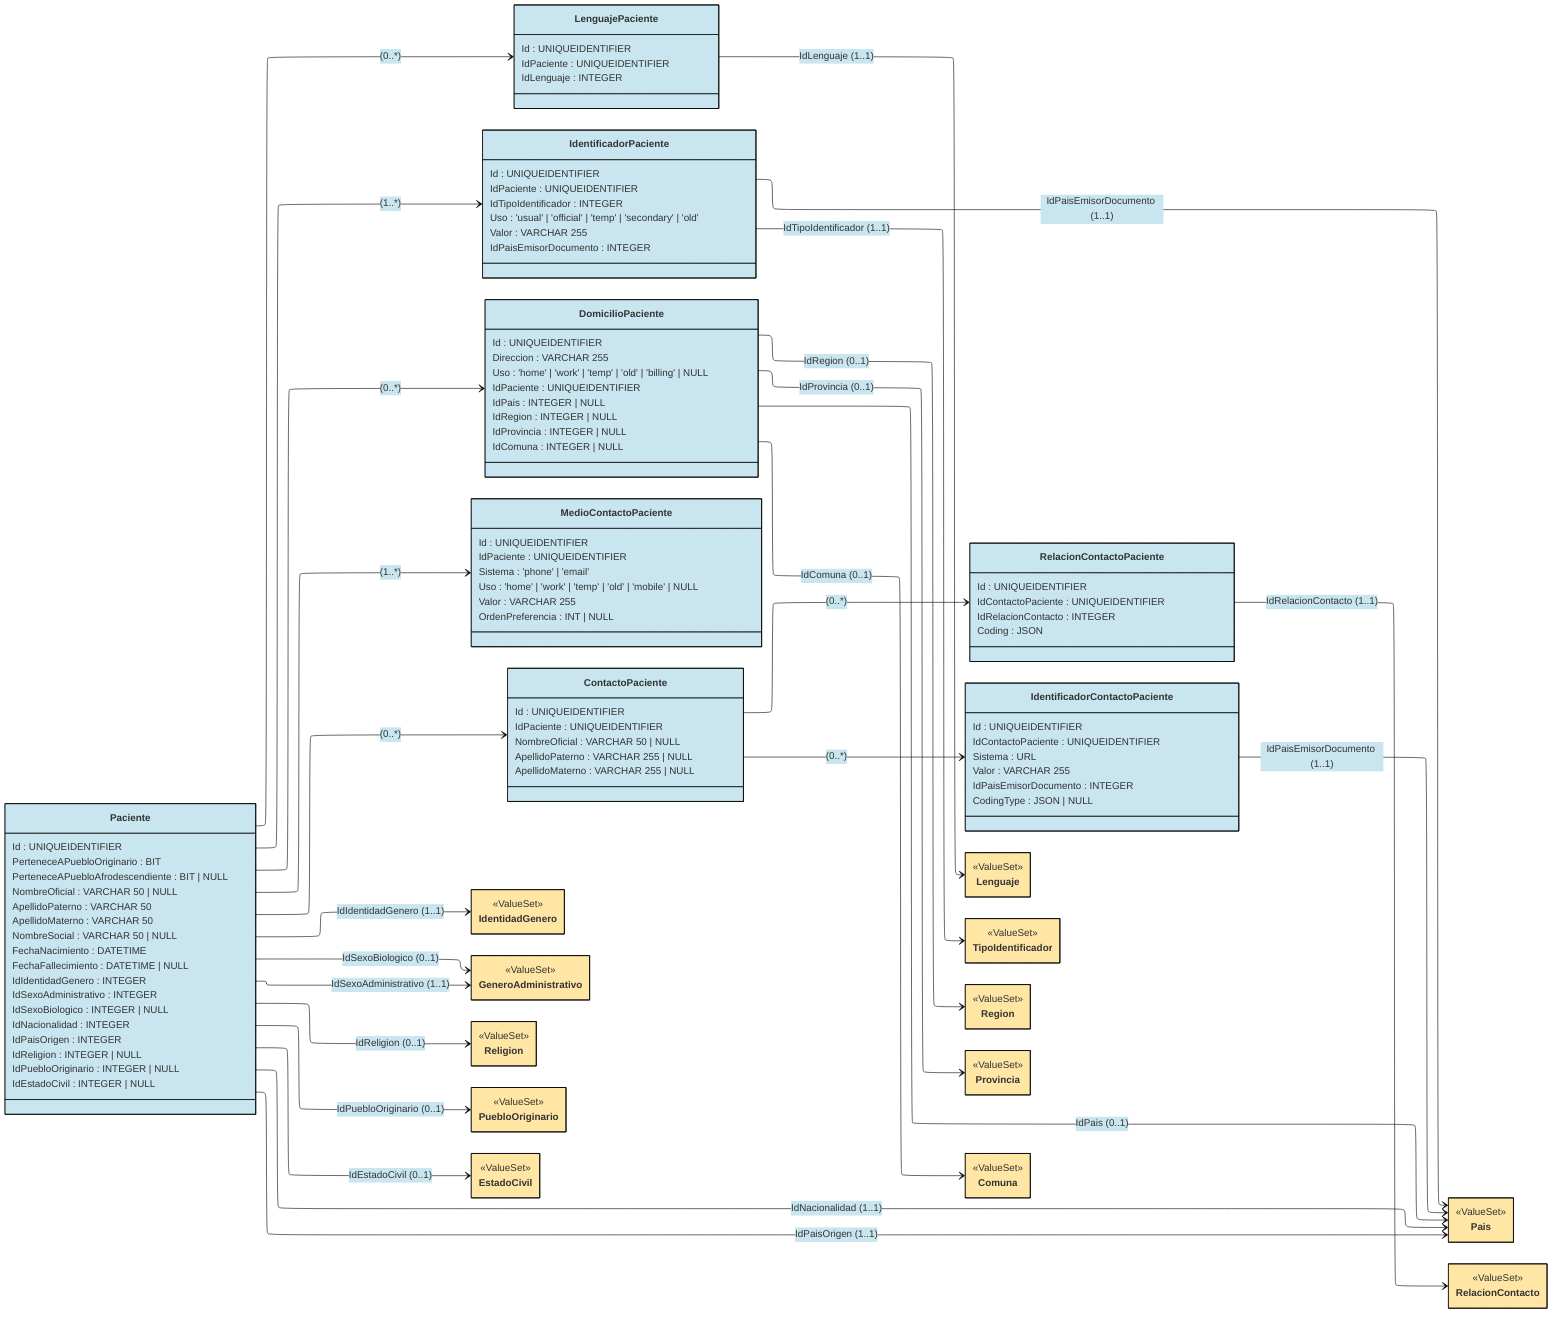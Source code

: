 ---
config:
  layout: elk
  theme: base
  class:
    hideEmptyMembersBox: true
  themeVariables:
    primaryBorderColor: "#000000"
    primaryColor: "#C9E6F0"
---

classDiagram
direction LR

%% Pendientes:
%% - generalPractitioner
%% - nombre oficial y nombre social deben ser una lista en vez de un valor unico
class Paciente {
  Id : UNIQUEIDENTIFIER
  PerteneceAPuebloOriginario : BIT
  PerteneceAPuebloAfrodescendiente : BIT | NULL
  %% Cada nombre está delimitado por el carácter "|"
  NombreOficial : VARCHAR 50 | NULL
  ApellidoPaterno : VARCHAR 50
  ApellidoMaterno : VARCHAR 50
  %% Cada nombre está delimitado por el carácter "|"
  NombreSocial : VARCHAR 50 | NULL
  FechaNacimiento : DATETIME
  FechaFallecimiento : DATETIME | NULL
  IdIdentidadGenero : INTEGER
  IdSexoAdministrativo : INTEGER
  IdSexoBiologico : INTEGER | NULL
  IdNacionalidad : INTEGER
  IdPaisOrigen : INTEGER
  IdReligion : INTEGER | NULL
  IdPuebloOriginario : INTEGER | NULL
  IdEstadoCivil : INTEGER | NULL
}

class LenguajePaciente {
  Id : UNIQUEIDENTIFIER
  IdPaciente : UNIQUEIDENTIFIER
  IdLenguaje : INTEGER
}

class IdentificadorPaciente {
  Id : UNIQUEIDENTIFIER
  IdPaciente : UNIQUEIDENTIFIER
  IdTipoIdentificador : INTEGER
  Uso : 'usual' | 'official' | 'temp' | 'secondary' | 'old'
  Valor : VARCHAR 255
  IdPaisEmisorDocumento : INTEGER
}

class DomicilioPaciente {
  Id : UNIQUEIDENTIFIER
  Direccion : VARCHAR 255
  Uso : 'home' | 'work' | 'temp' | 'old' | 'billing' | NULL
  IdPaciente : UNIQUEIDENTIFIER
  IdPais : INTEGER | NULL
  IdRegion : INTEGER | NULL
  IdProvincia : INTEGER | NULL
  IdComuna : INTEGER | NULL
}

class MedioContactoPaciente {
  Id : UNIQUEIDENTIFIER
  IdPaciente : UNIQUEIDENTIFIER
  Sistema : 'phone' | 'email'
  Uso : 'home' | 'work' | 'temp' | 'old' | 'mobile' | NULL
  Valor : VARCHAR 255
  OrdenPreferencia : INT | NULL
}

class ContactoPaciente {
  Id : UNIQUEIDENTIFIER
  IdPaciente : UNIQUEIDENTIFIER
  %% Cada nombre está delimitado por el carácter "|"
  NombreOficial : VARCHAR 50 | NULL
  ApellidoPaterno : VARCHAR 255 | NULL
  ApellidoMaterno : VARCHAR 255 | NULL
}

class RelacionContactoPaciente {
  Id : UNIQUEIDENTIFIER
  IdContactoPaciente : UNIQUEIDENTIFIER
  IdRelacionContacto : INTEGER

  %% https://build.fhir.org/ig/Minsal-CL/SIGTEv2-IG/StructureDefinition-PatientLE-definitions.html#key_Patient.contact.relationship.coding
  Coding : JSON
}

class IdentificadorContactoPaciente {
  Id : UNIQUEIDENTIFIER
  IdContactoPaciente : UNIQUEIDENTIFIER
  Sistema : URL
  Valor : VARCHAR 255
  IdPaisEmisorDocumento : INTEGER
  CodingType : JSON | NULL
}

class IdentidadGenero {
  <<ValueSet>>
}
style IdentidadGenero fill:#FFE6A5

class GeneroAdministrativo {
  <<ValueSet>>
}
style GeneroAdministrativo fill:#FFE6A5

class Pais {
  <<ValueSet>>
}
style Pais fill:#FFE6A5

class Religion {
  <<ValueSet>>
}
style Religion fill:#FFE6A5

class PuebloOriginario {
  <<ValueSet>>
}
style PuebloOriginario fill:#FFE6A5

class EstadoCivil {
  <<ValueSet>>
}
style EstadoCivil fill:#FFE6A5

class Lenguaje {
  <<ValueSet>>
}
style Lenguaje fill:#FFE6A5

class TipoIdentificador {
  <<ValueSet>>
}
style TipoIdentificador fill:#FFE6A5

class Region {
  <<ValueSet>>
}
style Region fill:#FFE6A5

class Provincia {
  <<ValueSet>>
}
style Provincia fill:#FFE6A5

class Comuna {
  <<ValueSet>>
}
style Comuna fill:#FFE6A5

class RelacionContacto {
  <<ValueSet>>
}
style RelacionContacto fill:#FFE6A5

%% Relaciones
Paciente --> IdentidadGenero: IdIdentidadGenero (1..1)
Paciente --> GeneroAdministrativo: IdSexoAdministrativo (1..1)
Paciente --> GeneroAdministrativo: IdSexoBiologico (0..1)
Paciente --> Religion: IdReligion (0..1)
Paciente --> PuebloOriginario: IdPuebloOriginario (0..1)
Paciente --> EstadoCivil: IdEstadoCivil (0..1)
Paciente --> Pais: IdNacionalidad (1..1)
Paciente --> IdentificadorPaciente: (1..*)
Paciente --> Pais: IdPaisOrigen (1..1)
Paciente --> LenguajePaciente: (0..*)
Paciente --> ContactoPaciente: (0..*)
Paciente --> MedioContactoPaciente: (1..*)
Paciente --> DomicilioPaciente: (0..*)

DomicilioPaciente --> Pais: IdPais (0..1)
DomicilioPaciente --> Region: IdRegion (0..1)
DomicilioPaciente --> Provincia: IdProvincia (0..1)
DomicilioPaciente --> Comuna: IdComuna (0..1)

LenguajePaciente --> Lenguaje: IdLenguaje (1..1)
IdentificadorPaciente --> TipoIdentificador: IdTipoIdentificador (1..1)
IdentificadorPaciente --> Pais: IdPaisEmisorDocumento (1..1)



ContactoPaciente --> IdentificadorContactoPaciente: (0..*)
ContactoPaciente --> RelacionContactoPaciente: (0..*)


RelacionContactoPaciente --> RelacionContacto: IdRelacionContacto (1..1)
IdentificadorContactoPaciente --> Pais: IdPaisEmisorDocumento (1..1)


link IdentificadorPaciente "https://build.fhir.org/ig/Minsal-CL/SIGTEv2-IG/StructureDefinition-PatientLE-definitions.html#Patient.identifier"
link TipoIdentificador "https://hl7chile.cl/fhir/ig/clcore/1.9.2/ValueSet-VSTipoIdentificador.html"
link Pais "https://hl7chile.cl/fhir/ig/clcore/1.9.2/ValueSet-CodPais.html"
link IdentidadGenero "https://hl7chile.cl/fhir/ig/clcore/1.9.2/ValueSet-VSIdentidaddeGenero.html"
link GeneroAdministrativo "https://hl7.org/fhir/R4/valueset-administrative-gender.html"
link Religion "https://build.fhir.org/ig/Minsal-CL/SIGTEv2-IG/ValueSet-VSReligion.html"
link PuebloOriginario "https://build.fhir.org/ig/Minsal-CL/SIGTEv2-IG/ValueSet-PueblosOriginariosVS.html"
link EstadoCivil "https://build.fhir.org/ig/Minsal-CL/SIGTEv2-IG/ValueSet-VSEstadoCivil.html"
link RelacionContactoPaciente "https://hl7.org/fhir/R4/valueset-patient-contactrelationship.html"
link Comuna "https://hl7chile.cl/fhir/ig/clcore/1.9.2/ValueSet-VSCodigosComunaCL.html"
link Provincia "https://hl7chile.cl/fhir/ig/clcore/1.9.2/ValueSet-VSCodigosProvinciasCL.html"
link Region "https://hl7chile.cl/fhir/ig/clcore/1.9.2/ValueSet-VSCodigosRegionesCL.html"
link Lenguaje "https://hl7chile.cl/fhir/ig/clcore/1.9.2/ValueSet-VSCodigoslenguaje.html"